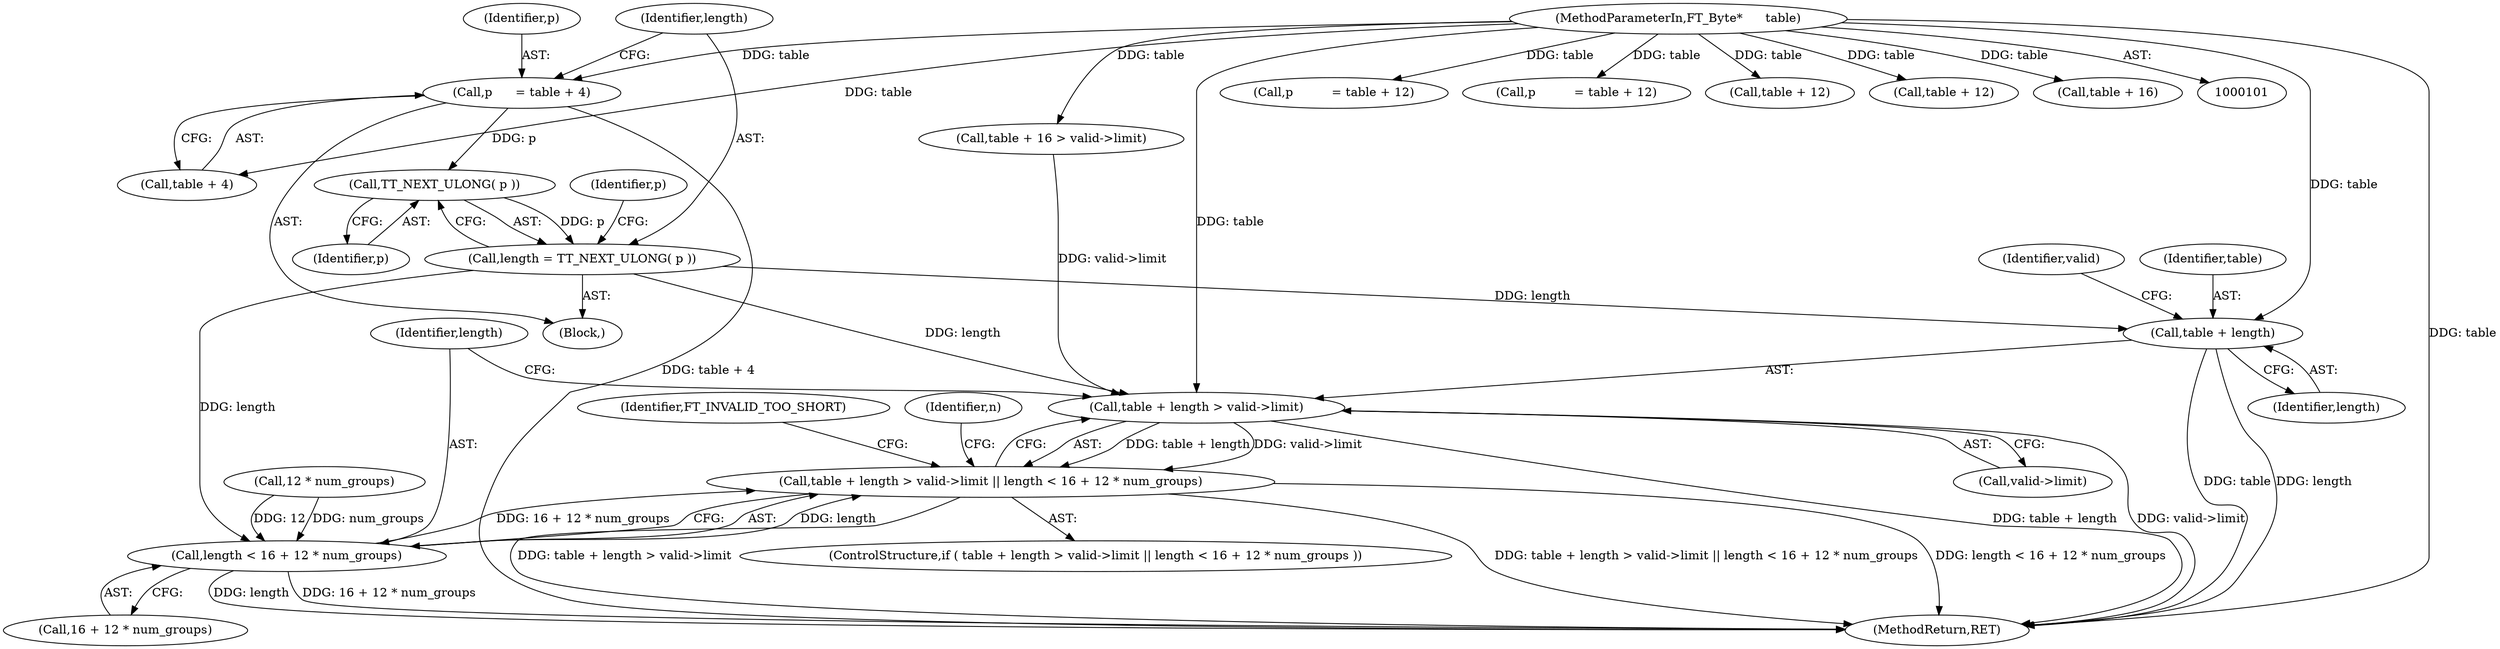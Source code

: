 digraph "1_savannah_a18788b14db60ae3673f932249cd02d33a227c4e_0@pointer" {
"1000117" [label="(Call,p      = table + 4)"];
"1000102" [label="(MethodParameterIn,FT_Byte*      table)"];
"1000124" [label="(Call,TT_NEXT_ULONG( p ))"];
"1000122" [label="(Call,length = TT_NEXT_ULONG( p ))"];
"1000142" [label="(Call,table + length > valid->limit)"];
"1000141" [label="(Call,table + length > valid->limit || length < 16 + 12 * num_groups)"];
"1000143" [label="(Call,table + length)"];
"1000149" [label="(Call,length < 16 + 12 * num_groups)"];
"1000150" [label="(Identifier,length)"];
"1000109" [label="(Call,table + 16 > valid->limit)"];
"1000124" [label="(Call,TT_NEXT_ULONG( p ))"];
"1000149" [label="(Call,length < 16 + 12 * num_groups)"];
"1000102" [label="(MethodParameterIn,FT_Byte*      table)"];
"1000141" [label="(Call,table + length > valid->limit || length < 16 + 12 * num_groups)"];
"1000151" [label="(Call,16 + 12 * num_groups)"];
"1000126" [label="(Call,p          = table + 12)"];
"1000147" [label="(Identifier,valid)"];
"1000146" [label="(Call,valid->limit)"];
"1000153" [label="(Call,12 * num_groups)"];
"1000213" [label="(MethodReturn,RET)"];
"1000156" [label="(Identifier,FT_INVALID_TOO_SHORT)"];
"1000122" [label="(Call,length = TT_NEXT_ULONG( p ))"];
"1000127" [label="(Identifier,p)"];
"1000118" [label="(Identifier,p)"];
"1000119" [label="(Call,table + 4)"];
"1000125" [label="(Identifier,p)"];
"1000159" [label="(Identifier,n)"];
"1000143" [label="(Call,table + length)"];
"1000131" [label="(Call,p          = table + 12)"];
"1000104" [label="(Block,)"];
"1000128" [label="(Call,table + 12)"];
"1000123" [label="(Identifier,length)"];
"1000133" [label="(Call,table + 12)"];
"1000145" [label="(Identifier,length)"];
"1000140" [label="(ControlStructure,if ( table + length > valid->limit || length < 16 + 12 * num_groups ))"];
"1000142" [label="(Call,table + length > valid->limit)"];
"1000117" [label="(Call,p      = table + 4)"];
"1000144" [label="(Identifier,table)"];
"1000110" [label="(Call,table + 16)"];
"1000117" -> "1000104"  [label="AST: "];
"1000117" -> "1000119"  [label="CFG: "];
"1000118" -> "1000117"  [label="AST: "];
"1000119" -> "1000117"  [label="AST: "];
"1000123" -> "1000117"  [label="CFG: "];
"1000117" -> "1000213"  [label="DDG: table + 4"];
"1000102" -> "1000117"  [label="DDG: table"];
"1000117" -> "1000124"  [label="DDG: p"];
"1000102" -> "1000101"  [label="AST: "];
"1000102" -> "1000213"  [label="DDG: table"];
"1000102" -> "1000109"  [label="DDG: table"];
"1000102" -> "1000110"  [label="DDG: table"];
"1000102" -> "1000119"  [label="DDG: table"];
"1000102" -> "1000126"  [label="DDG: table"];
"1000102" -> "1000128"  [label="DDG: table"];
"1000102" -> "1000131"  [label="DDG: table"];
"1000102" -> "1000133"  [label="DDG: table"];
"1000102" -> "1000142"  [label="DDG: table"];
"1000102" -> "1000143"  [label="DDG: table"];
"1000124" -> "1000122"  [label="AST: "];
"1000124" -> "1000125"  [label="CFG: "];
"1000125" -> "1000124"  [label="AST: "];
"1000122" -> "1000124"  [label="CFG: "];
"1000124" -> "1000122"  [label="DDG: p"];
"1000122" -> "1000104"  [label="AST: "];
"1000123" -> "1000122"  [label="AST: "];
"1000127" -> "1000122"  [label="CFG: "];
"1000122" -> "1000142"  [label="DDG: length"];
"1000122" -> "1000143"  [label="DDG: length"];
"1000122" -> "1000149"  [label="DDG: length"];
"1000142" -> "1000141"  [label="AST: "];
"1000142" -> "1000146"  [label="CFG: "];
"1000143" -> "1000142"  [label="AST: "];
"1000146" -> "1000142"  [label="AST: "];
"1000150" -> "1000142"  [label="CFG: "];
"1000141" -> "1000142"  [label="CFG: "];
"1000142" -> "1000213"  [label="DDG: table + length"];
"1000142" -> "1000213"  [label="DDG: valid->limit"];
"1000142" -> "1000141"  [label="DDG: table + length"];
"1000142" -> "1000141"  [label="DDG: valid->limit"];
"1000109" -> "1000142"  [label="DDG: valid->limit"];
"1000141" -> "1000140"  [label="AST: "];
"1000141" -> "1000149"  [label="CFG: "];
"1000149" -> "1000141"  [label="AST: "];
"1000156" -> "1000141"  [label="CFG: "];
"1000159" -> "1000141"  [label="CFG: "];
"1000141" -> "1000213"  [label="DDG: table + length > valid->limit"];
"1000141" -> "1000213"  [label="DDG: table + length > valid->limit || length < 16 + 12 * num_groups"];
"1000141" -> "1000213"  [label="DDG: length < 16 + 12 * num_groups"];
"1000149" -> "1000141"  [label="DDG: length"];
"1000149" -> "1000141"  [label="DDG: 16 + 12 * num_groups"];
"1000143" -> "1000145"  [label="CFG: "];
"1000144" -> "1000143"  [label="AST: "];
"1000145" -> "1000143"  [label="AST: "];
"1000147" -> "1000143"  [label="CFG: "];
"1000143" -> "1000213"  [label="DDG: table"];
"1000143" -> "1000213"  [label="DDG: length"];
"1000149" -> "1000151"  [label="CFG: "];
"1000150" -> "1000149"  [label="AST: "];
"1000151" -> "1000149"  [label="AST: "];
"1000149" -> "1000213"  [label="DDG: 16 + 12 * num_groups"];
"1000149" -> "1000213"  [label="DDG: length"];
"1000153" -> "1000149"  [label="DDG: 12"];
"1000153" -> "1000149"  [label="DDG: num_groups"];
}
